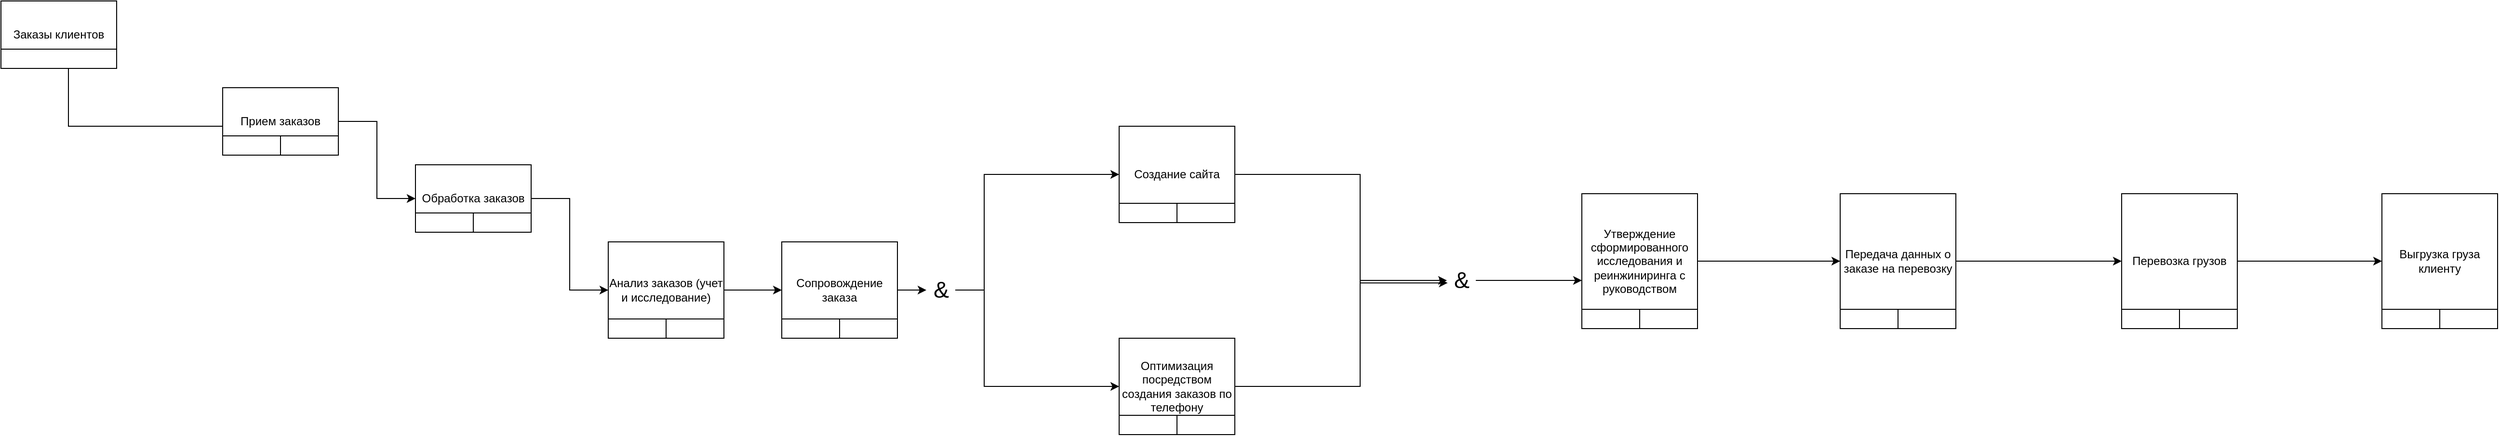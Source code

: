 <mxfile version="20.0.1" type="device"><diagram id="TGGeyWM6kb12jAtENanU" name="Page-1"><mxGraphModel dx="1278" dy="575" grid="1" gridSize="10" guides="1" tooltips="1" connect="1" arrows="1" fold="1" page="1" pageScale="1" pageWidth="827" pageHeight="1169" math="0" shadow="0"><root><mxCell id="0"/><mxCell id="1" parent="0"/><mxCell id="I7KNmc_aQzMu-xk4wnBm-3" value="Заказы клиентов" style="rounded=0;whiteSpace=wrap;html=1;" vertex="1" parent="1"><mxGeometry x="40" y="40" width="120" height="70" as="geometry"/></mxCell><mxCell id="I7KNmc_aQzMu-xk4wnBm-4" value="" style="endArrow=none;html=1;rounded=0;" edge="1" parent="1"><mxGeometry width="50" height="50" relative="1" as="geometry"><mxPoint x="40" y="90" as="sourcePoint"/><mxPoint x="160" y="90" as="targetPoint"/></mxGeometry></mxCell><mxCell id="I7KNmc_aQzMu-xk4wnBm-13" style="edgeStyle=orthogonalEdgeStyle;rounded=0;orthogonalLoop=1;jettySize=auto;html=1;entryX=0;entryY=0.5;entryDx=0;entryDy=0;" edge="1" parent="1" source="I7KNmc_aQzMu-xk4wnBm-5" target="I7KNmc_aQzMu-xk4wnBm-10"><mxGeometry relative="1" as="geometry"/></mxCell><mxCell id="I7KNmc_aQzMu-xk4wnBm-5" value="Прием заказов" style="rounded=0;whiteSpace=wrap;html=1;" vertex="1" parent="1"><mxGeometry x="270" y="130" width="120" height="70" as="geometry"/></mxCell><mxCell id="I7KNmc_aQzMu-xk4wnBm-6" value="" style="endArrow=none;html=1;rounded=0;" edge="1" parent="1"><mxGeometry width="50" height="50" relative="1" as="geometry"><mxPoint x="270" y="180" as="sourcePoint"/><mxPoint x="390" y="180" as="targetPoint"/><Array as="points"><mxPoint x="336" y="180"/></Array></mxGeometry></mxCell><mxCell id="I7KNmc_aQzMu-xk4wnBm-7" value="" style="endArrow=none;html=1;rounded=0;" edge="1" parent="1"><mxGeometry width="50" height="50" relative="1" as="geometry"><mxPoint x="330" y="200" as="sourcePoint"/><mxPoint x="330" y="180" as="targetPoint"/></mxGeometry></mxCell><mxCell id="I7KNmc_aQzMu-xk4wnBm-8" value="" style="endArrow=none;html=1;rounded=0;" edge="1" parent="1"><mxGeometry width="50" height="50" relative="1" as="geometry"><mxPoint x="270" y="170" as="sourcePoint"/><mxPoint x="110" y="110" as="targetPoint"/><Array as="points"><mxPoint x="220" y="170"/><mxPoint x="110" y="170"/></Array></mxGeometry></mxCell><mxCell id="I7KNmc_aQzMu-xk4wnBm-18" style="edgeStyle=orthogonalEdgeStyle;rounded=0;orthogonalLoop=1;jettySize=auto;html=1;entryX=0;entryY=0.5;entryDx=0;entryDy=0;" edge="1" parent="1" source="I7KNmc_aQzMu-xk4wnBm-10" target="I7KNmc_aQzMu-xk4wnBm-15"><mxGeometry relative="1" as="geometry"/></mxCell><mxCell id="I7KNmc_aQzMu-xk4wnBm-10" value="Обработка заказов" style="rounded=0;whiteSpace=wrap;html=1;" vertex="1" parent="1"><mxGeometry x="470" y="210" width="120" height="70" as="geometry"/></mxCell><mxCell id="I7KNmc_aQzMu-xk4wnBm-11" value="" style="endArrow=none;html=1;rounded=0;" edge="1" parent="1"><mxGeometry width="50" height="50" relative="1" as="geometry"><mxPoint x="470" y="260" as="sourcePoint"/><mxPoint x="590" y="260" as="targetPoint"/><Array as="points"><mxPoint x="536" y="260"/></Array></mxGeometry></mxCell><mxCell id="I7KNmc_aQzMu-xk4wnBm-12" value="" style="endArrow=none;html=1;rounded=0;" edge="1" parent="1"><mxGeometry width="50" height="50" relative="1" as="geometry"><mxPoint x="530" y="280" as="sourcePoint"/><mxPoint x="530" y="260" as="targetPoint"/></mxGeometry></mxCell><mxCell id="I7KNmc_aQzMu-xk4wnBm-37" style="edgeStyle=orthogonalEdgeStyle;rounded=0;orthogonalLoop=1;jettySize=auto;html=1;entryX=0;entryY=0.5;entryDx=0;entryDy=0;" edge="1" parent="1" source="I7KNmc_aQzMu-xk4wnBm-15"><mxGeometry relative="1" as="geometry"><mxPoint x="850" y="340" as="targetPoint"/></mxGeometry></mxCell><mxCell id="I7KNmc_aQzMu-xk4wnBm-15" value="Анализ заказов (учет и исследование)" style="rounded=0;whiteSpace=wrap;html=1;" vertex="1" parent="1"><mxGeometry x="670" y="290" width="120" height="100" as="geometry"/></mxCell><mxCell id="I7KNmc_aQzMu-xk4wnBm-16" value="" style="endArrow=none;html=1;rounded=0;" edge="1" parent="1"><mxGeometry width="50" height="50" relative="1" as="geometry"><mxPoint x="670" y="370" as="sourcePoint"/><mxPoint x="790" y="370" as="targetPoint"/><Array as="points"><mxPoint x="736" y="370"/></Array></mxGeometry></mxCell><mxCell id="I7KNmc_aQzMu-xk4wnBm-17" value="" style="endArrow=none;html=1;rounded=0;" edge="1" parent="1"><mxGeometry width="50" height="50" relative="1" as="geometry"><mxPoint x="730" y="390" as="sourcePoint"/><mxPoint x="730" y="370" as="targetPoint"/></mxGeometry></mxCell><mxCell id="I7KNmc_aQzMu-xk4wnBm-21" style="edgeStyle=orthogonalEdgeStyle;rounded=0;orthogonalLoop=1;jettySize=auto;html=1;" edge="1" parent="1" source="I7KNmc_aQzMu-xk4wnBm-19" target="I7KNmc_aQzMu-xk4wnBm-23"><mxGeometry relative="1" as="geometry"><mxPoint x="1150" y="220" as="targetPoint"/><Array as="points"><mxPoint x="1060" y="340"/><mxPoint x="1060" y="220"/></Array></mxGeometry></mxCell><mxCell id="I7KNmc_aQzMu-xk4wnBm-22" style="edgeStyle=orthogonalEdgeStyle;rounded=0;orthogonalLoop=1;jettySize=auto;html=1;entryX=0;entryY=0.5;entryDx=0;entryDy=0;startArrow=none;" edge="1" parent="1" source="I7KNmc_aQzMu-xk4wnBm-19" target="I7KNmc_aQzMu-xk4wnBm-26"><mxGeometry relative="1" as="geometry"><mxPoint x="1140" y="440" as="targetPoint"/><mxPoint x="970" y="340" as="sourcePoint"/><Array as="points"><mxPoint x="1060" y="340"/><mxPoint x="1060" y="440"/></Array></mxGeometry></mxCell><mxCell id="I7KNmc_aQzMu-xk4wnBm-30" style="edgeStyle=orthogonalEdgeStyle;rounded=0;orthogonalLoop=1;jettySize=auto;html=1;entryX=0.027;entryY=0.63;entryDx=0;entryDy=0;entryPerimeter=0;" edge="1" parent="1" source="I7KNmc_aQzMu-xk4wnBm-23" target="I7KNmc_aQzMu-xk4wnBm-29"><mxGeometry relative="1" as="geometry"><Array as="points"><mxPoint x="1450" y="220"/><mxPoint x="1450" y="333"/></Array></mxGeometry></mxCell><mxCell id="I7KNmc_aQzMu-xk4wnBm-23" value="Создание сайта" style="rounded=0;whiteSpace=wrap;html=1;" vertex="1" parent="1"><mxGeometry x="1200" y="170" width="120" height="100" as="geometry"/></mxCell><mxCell id="I7KNmc_aQzMu-xk4wnBm-24" value="" style="endArrow=none;html=1;rounded=0;" edge="1" parent="1"><mxGeometry width="50" height="50" relative="1" as="geometry"><mxPoint x="1200" y="250" as="sourcePoint"/><mxPoint x="1320" y="250" as="targetPoint"/><Array as="points"><mxPoint x="1266" y="250"/></Array></mxGeometry></mxCell><mxCell id="I7KNmc_aQzMu-xk4wnBm-25" value="" style="endArrow=none;html=1;rounded=0;" edge="1" parent="1"><mxGeometry width="50" height="50" relative="1" as="geometry"><mxPoint x="1260" y="270" as="sourcePoint"/><mxPoint x="1260" y="250" as="targetPoint"/></mxGeometry></mxCell><mxCell id="I7KNmc_aQzMu-xk4wnBm-31" style="edgeStyle=orthogonalEdgeStyle;rounded=0;orthogonalLoop=1;jettySize=auto;html=1;entryX=0;entryY=0.5;entryDx=0;entryDy=0;entryPerimeter=0;" edge="1" parent="1" source="I7KNmc_aQzMu-xk4wnBm-26" target="I7KNmc_aQzMu-xk4wnBm-29"><mxGeometry relative="1" as="geometry"><Array as="points"><mxPoint x="1450" y="440"/><mxPoint x="1450" y="330"/></Array></mxGeometry></mxCell><mxCell id="I7KNmc_aQzMu-xk4wnBm-26" value="Оптимизация посредством создания заказов по телефону" style="rounded=0;whiteSpace=wrap;html=1;" vertex="1" parent="1"><mxGeometry x="1200" y="390" width="120" height="100" as="geometry"/></mxCell><mxCell id="I7KNmc_aQzMu-xk4wnBm-27" value="" style="endArrow=none;html=1;rounded=0;" edge="1" parent="1"><mxGeometry width="50" height="50" relative="1" as="geometry"><mxPoint x="1200" y="470" as="sourcePoint"/><mxPoint x="1320" y="470" as="targetPoint"/><Array as="points"><mxPoint x="1266" y="470"/></Array></mxGeometry></mxCell><mxCell id="I7KNmc_aQzMu-xk4wnBm-28" value="" style="endArrow=none;html=1;rounded=0;" edge="1" parent="1"><mxGeometry width="50" height="50" relative="1" as="geometry"><mxPoint x="1260" y="490" as="sourcePoint"/><mxPoint x="1260" y="470" as="targetPoint"/></mxGeometry></mxCell><mxCell id="I7KNmc_aQzMu-xk4wnBm-35" style="edgeStyle=orthogonalEdgeStyle;rounded=0;orthogonalLoop=1;jettySize=auto;html=1;" edge="1" parent="1" source="I7KNmc_aQzMu-xk4wnBm-29" target="I7KNmc_aQzMu-xk4wnBm-32"><mxGeometry relative="1" as="geometry"><Array as="points"><mxPoint x="1640" y="330"/><mxPoint x="1640" y="330"/></Array></mxGeometry></mxCell><mxCell id="I7KNmc_aQzMu-xk4wnBm-29" value="&lt;font style=&quot;font-size: 24px;&quot;&gt;&amp;amp;&lt;/font&gt;" style="text;html=1;align=center;verticalAlign=middle;resizable=0;points=[];autosize=1;strokeColor=none;fillColor=none;" vertex="1" parent="1"><mxGeometry x="1540" y="320" width="30" height="20" as="geometry"/></mxCell><mxCell id="I7KNmc_aQzMu-xk4wnBm-49" style="edgeStyle=orthogonalEdgeStyle;rounded=0;orthogonalLoop=1;jettySize=auto;html=1;entryX=0;entryY=0.5;entryDx=0;entryDy=0;" edge="1" parent="1" source="I7KNmc_aQzMu-xk4wnBm-32" target="I7KNmc_aQzMu-xk4wnBm-46"><mxGeometry relative="1" as="geometry"/></mxCell><mxCell id="I7KNmc_aQzMu-xk4wnBm-32" value="Утверждение сформированного исследования и реинжиниринга с руководством" style="rounded=0;whiteSpace=wrap;html=1;" vertex="1" parent="1"><mxGeometry x="1680" y="240" width="120" height="140" as="geometry"/></mxCell><mxCell id="I7KNmc_aQzMu-xk4wnBm-33" value="" style="endArrow=none;html=1;rounded=0;" edge="1" parent="1"><mxGeometry width="50" height="50" relative="1" as="geometry"><mxPoint x="1680" y="360" as="sourcePoint"/><mxPoint x="1800" y="360" as="targetPoint"/><Array as="points"><mxPoint x="1746" y="360"/></Array></mxGeometry></mxCell><mxCell id="I7KNmc_aQzMu-xk4wnBm-34" value="" style="endArrow=none;html=1;rounded=0;" edge="1" parent="1"><mxGeometry width="50" height="50" relative="1" as="geometry"><mxPoint x="1740" y="380" as="sourcePoint"/><mxPoint x="1740" y="360" as="targetPoint"/></mxGeometry></mxCell><mxCell id="I7KNmc_aQzMu-xk4wnBm-19" value="&lt;font style=&quot;font-size: 24px;&quot;&gt;&amp;amp;&lt;/font&gt;" style="text;html=1;align=center;verticalAlign=middle;resizable=0;points=[];autosize=1;strokeColor=none;fillColor=none;" vertex="1" parent="1"><mxGeometry x="1000" y="330" width="30" height="20" as="geometry"/></mxCell><mxCell id="I7KNmc_aQzMu-xk4wnBm-45" value="" style="edgeStyle=orthogonalEdgeStyle;rounded=0;orthogonalLoop=1;jettySize=auto;html=1;" edge="1" parent="1" source="I7KNmc_aQzMu-xk4wnBm-41" target="I7KNmc_aQzMu-xk4wnBm-19"><mxGeometry relative="1" as="geometry"/></mxCell><mxCell id="I7KNmc_aQzMu-xk4wnBm-41" value="Сопровождение заказа" style="rounded=0;whiteSpace=wrap;html=1;" vertex="1" parent="1"><mxGeometry x="850" y="290" width="120" height="100" as="geometry"/></mxCell><mxCell id="I7KNmc_aQzMu-xk4wnBm-42" value="" style="endArrow=none;html=1;rounded=0;" edge="1" parent="1"><mxGeometry width="50" height="50" relative="1" as="geometry"><mxPoint x="850" y="370" as="sourcePoint"/><mxPoint x="970" y="370" as="targetPoint"/><Array as="points"><mxPoint x="916" y="370"/></Array></mxGeometry></mxCell><mxCell id="I7KNmc_aQzMu-xk4wnBm-43" value="" style="endArrow=none;html=1;rounded=0;" edge="1" parent="1"><mxGeometry width="50" height="50" relative="1" as="geometry"><mxPoint x="910" y="390" as="sourcePoint"/><mxPoint x="910" y="370" as="targetPoint"/></mxGeometry></mxCell><mxCell id="I7KNmc_aQzMu-xk4wnBm-53" style="edgeStyle=orthogonalEdgeStyle;rounded=0;orthogonalLoop=1;jettySize=auto;html=1;" edge="1" parent="1" source="I7KNmc_aQzMu-xk4wnBm-46" target="I7KNmc_aQzMu-xk4wnBm-50"><mxGeometry relative="1" as="geometry"/></mxCell><mxCell id="I7KNmc_aQzMu-xk4wnBm-46" value="Передача данных о заказе на перевозку" style="rounded=0;whiteSpace=wrap;html=1;" vertex="1" parent="1"><mxGeometry x="1948" y="240" width="120" height="140" as="geometry"/></mxCell><mxCell id="I7KNmc_aQzMu-xk4wnBm-47" value="" style="endArrow=none;html=1;rounded=0;" edge="1" parent="1"><mxGeometry width="50" height="50" relative="1" as="geometry"><mxPoint x="1948" y="360" as="sourcePoint"/><mxPoint x="2068" y="360" as="targetPoint"/><Array as="points"><mxPoint x="2014" y="360"/></Array></mxGeometry></mxCell><mxCell id="I7KNmc_aQzMu-xk4wnBm-48" value="" style="endArrow=none;html=1;rounded=0;" edge="1" parent="1"><mxGeometry width="50" height="50" relative="1" as="geometry"><mxPoint x="2008" y="380" as="sourcePoint"/><mxPoint x="2008" y="360" as="targetPoint"/></mxGeometry></mxCell><mxCell id="I7KNmc_aQzMu-xk4wnBm-57" style="edgeStyle=orthogonalEdgeStyle;rounded=0;orthogonalLoop=1;jettySize=auto;html=1;" edge="1" parent="1" source="I7KNmc_aQzMu-xk4wnBm-50" target="I7KNmc_aQzMu-xk4wnBm-54"><mxGeometry relative="1" as="geometry"/></mxCell><mxCell id="I7KNmc_aQzMu-xk4wnBm-50" value="Перевозка грузов" style="rounded=0;whiteSpace=wrap;html=1;" vertex="1" parent="1"><mxGeometry x="2240" y="240" width="120" height="140" as="geometry"/></mxCell><mxCell id="I7KNmc_aQzMu-xk4wnBm-51" value="" style="endArrow=none;html=1;rounded=0;" edge="1" parent="1"><mxGeometry width="50" height="50" relative="1" as="geometry"><mxPoint x="2240" y="360" as="sourcePoint"/><mxPoint x="2360" y="360" as="targetPoint"/><Array as="points"><mxPoint x="2306" y="360"/></Array></mxGeometry></mxCell><mxCell id="I7KNmc_aQzMu-xk4wnBm-52" value="" style="endArrow=none;html=1;rounded=0;" edge="1" parent="1"><mxGeometry width="50" height="50" relative="1" as="geometry"><mxPoint x="2300" y="380" as="sourcePoint"/><mxPoint x="2300" y="360" as="targetPoint"/></mxGeometry></mxCell><mxCell id="I7KNmc_aQzMu-xk4wnBm-54" value="Выгрузка груза клиенту" style="rounded=0;whiteSpace=wrap;html=1;" vertex="1" parent="1"><mxGeometry x="2510" y="240" width="120" height="140" as="geometry"/></mxCell><mxCell id="I7KNmc_aQzMu-xk4wnBm-55" value="" style="endArrow=none;html=1;rounded=0;" edge="1" parent="1"><mxGeometry width="50" height="50" relative="1" as="geometry"><mxPoint x="2510" y="360" as="sourcePoint"/><mxPoint x="2630" y="360" as="targetPoint"/><Array as="points"><mxPoint x="2576" y="360"/></Array></mxGeometry></mxCell><mxCell id="I7KNmc_aQzMu-xk4wnBm-56" value="" style="endArrow=none;html=1;rounded=0;" edge="1" parent="1"><mxGeometry width="50" height="50" relative="1" as="geometry"><mxPoint x="2570" y="380" as="sourcePoint"/><mxPoint x="2570" y="360" as="targetPoint"/></mxGeometry></mxCell></root></mxGraphModel></diagram></mxfile>